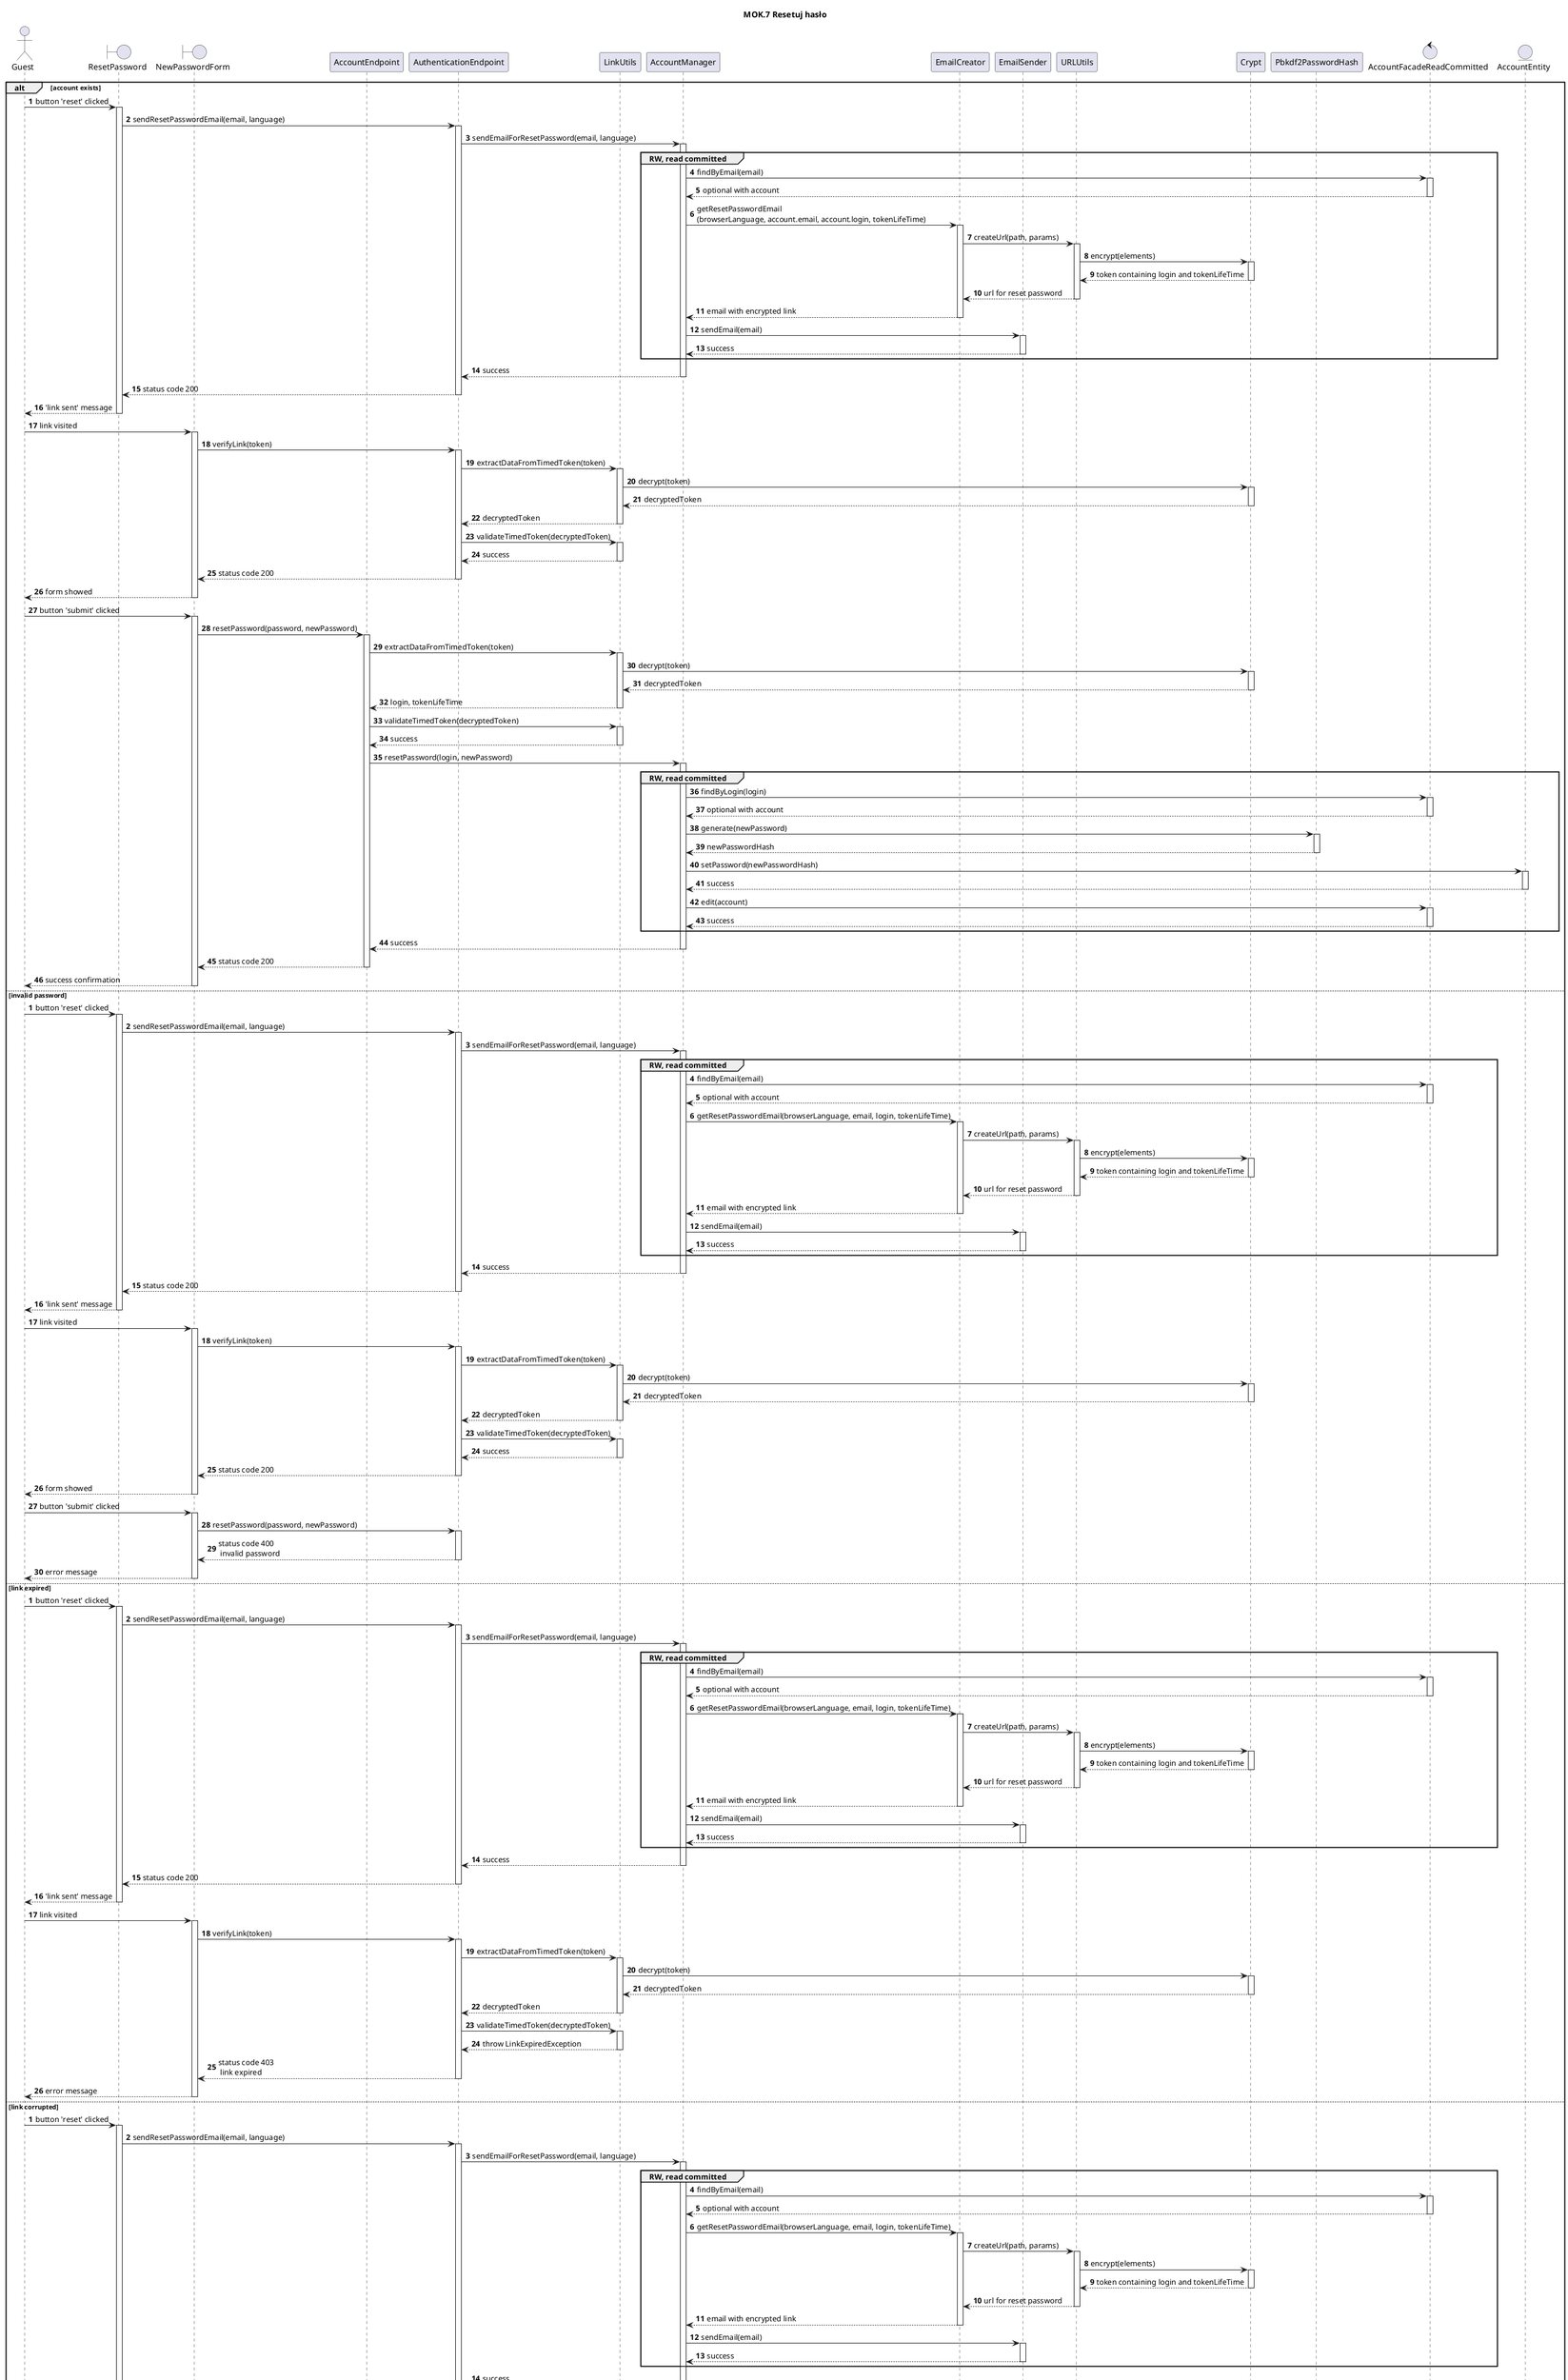 @startuml

title
MOK.7 Resetuj hasło
end title

autoactivate on
actor Guest
boundary ResetPassword
boundary NewPasswordForm
participant AccountEndpoint
participant AuthenticationEndpoint
participant LinkUtils
participant AccountManager
participant EmailCreator
participant EmailSender
participant URLUtils
participant Crypt
participant Pbkdf2PasswordHash
control AccountFacadeReadCommitted
entity AccountEntity
alt account exists
autonumber
    Guest -> ResetPassword: button 'reset' clicked
        ResetPassword -> AuthenticationEndpoint: sendResetPasswordEmail(email, language)
                AuthenticationEndpoint -> AccountManager: sendEmailForResetPassword(email, language)
                    group RW, read committed
                    AccountManager -> AccountFacadeReadCommitted: findByEmail(email)
                    return optional with account
                    AccountManager -> EmailCreator: getResetPasswordEmail\n(browserLanguage, account.email, account.login, tokenLifeTime)
                        EmailCreator -> URLUtils: createUrl(path, params)
                            URLUtils -> Crypt: encrypt(elements)
                            return token containing login and tokenLifeTime
                        return url for reset password
                    return email with encrypted link
                    AccountManager -> EmailSender: sendEmail(email)
                    return success
                    end
                return success
        return status code 200
    return 'link sent' message
    Guest -> NewPasswordForm: link visited
        NewPasswordForm -> AuthenticationEndpoint : verifyLink(token)
            AuthenticationEndpoint -> LinkUtils: extractDataFromTimedToken(token)
                LinkUtils -> Crypt: decrypt(token)
                return decryptedToken
            return decryptedToken
             AuthenticationEndpoint -> LinkUtils: validateTimedToken(decryptedToken)
             return success
        return status code 200
    return form showed
    Guest -> NewPasswordForm: button 'submit' clicked
        NewPasswordForm -> AccountEndpoint: resetPassword(password, newPassword)
        AccountEndpoint -> LinkUtils: extractDataFromTimedToken(token)
            LinkUtils -> Crypt: decrypt(token)
            return decryptedToken
        return login, tokenLifeTime
        AccountEndpoint -> LinkUtils: validateTimedToken(decryptedToken)
        return success
        AccountEndpoint -> AccountManager: resetPassword(login, newPassword)
            group RW, read committed
            AccountManager -> AccountFacadeReadCommitted: findByLogin(login)
            return optional with account
            AccountManager -> Pbkdf2PasswordHash: generate(newPassword)
            return newPasswordHash
            AccountManager -> AccountEntity: setPassword(newPasswordHash)
            return success
            AccountManager -> AccountFacadeReadCommitted: edit(account)
            return success
            end
        return success
        return status code 200
    return success confirmation
else invalid password
autonumber
    Guest -> ResetPassword: button 'reset' clicked
        ResetPassword -> AuthenticationEndpoint: sendResetPasswordEmail(email, language)
                AuthenticationEndpoint -> AccountManager: sendEmailForResetPassword(email, language)
                    group RW, read committed
                    AccountManager -> AccountFacadeReadCommitted: findByEmail(email)
                    return optional with account
                    AccountManager -> EmailCreator: getResetPasswordEmail(browserLanguage, email, login, tokenLifeTime)
                        EmailCreator -> URLUtils: createUrl(path, params)
                            URLUtils -> Crypt: encrypt(elements)
                            return token containing login and tokenLifeTime
                        return url for reset password
                    return email with encrypted link
                    AccountManager -> EmailSender: sendEmail(email)
                    return success
                    end
                return success
        return status code 200
    return 'link sent' message
    Guest -> NewPasswordForm: link visited
        NewPasswordForm -> AuthenticationEndpoint : verifyLink(token)
            AuthenticationEndpoint -> LinkUtils: extractDataFromTimedToken(token)
                LinkUtils -> Crypt: decrypt(token)
                return decryptedToken
            return decryptedToken
             AuthenticationEndpoint -> LinkUtils: validateTimedToken(decryptedToken)
             return success
        return status code 200
    return form showed
    Guest -> NewPasswordForm: button 'submit' clicked
        NewPasswordForm -> AuthenticationEndpoint: resetPassword(password, newPassword)
        return status code 400\n invalid password
    return error message
else link expired
autonumber
    Guest -> ResetPassword: button 'reset' clicked
        ResetPassword -> AuthenticationEndpoint: sendResetPasswordEmail(email, language)
                AuthenticationEndpoint -> AccountManager: sendEmailForResetPassword(email, language)
                    group RW, read committed
                    AccountManager -> AccountFacadeReadCommitted: findByEmail(email)
                    return optional with account
                    AccountManager -> EmailCreator: getResetPasswordEmail(browserLanguage, email, login, tokenLifeTime)
                        EmailCreator -> URLUtils: createUrl(path, params)
                            URLUtils -> Crypt: encrypt(elements)
                            return token containing login and tokenLifeTime
                        return url for reset password
                    return email with encrypted link
                    AccountManager -> EmailSender: sendEmail(email)
                    return success
                    end
                return success
        return status code 200
    return 'link sent' message
    Guest -> NewPasswordForm: link visited
        NewPasswordForm -> AuthenticationEndpoint : verifyLink(token)
            AuthenticationEndpoint -> LinkUtils: extractDataFromTimedToken(token)
                LinkUtils -> Crypt: decrypt(token)
                return decryptedToken
            return decryptedToken
            AuthenticationEndpoint -> LinkUtils: validateTimedToken(decryptedToken)
            return throw LinkExpiredException
        return status code 403\n link expired
    return error message
else link corrupted
    autonumber
    Guest -> ResetPassword: button 'reset' clicked
        ResetPassword -> AuthenticationEndpoint: sendResetPasswordEmail(email, language)
                AuthenticationEndpoint -> AccountManager: sendEmailForResetPassword(email, language)
                    group RW, read committed
                    AccountManager -> AccountFacadeReadCommitted: findByEmail(email)
                    return optional with account
                    AccountManager -> EmailCreator: getResetPasswordEmail(browserLanguage, email, login, tokenLifeTime)
                        EmailCreator -> URLUtils: createUrl(path, params)
                            URLUtils -> Crypt: encrypt(elements)
                            return token containing login and tokenLifeTime
                        return url for reset password
                    return email with encrypted link
                    AccountManager -> EmailSender: sendEmail(email)
                    return success
                    end
                return success
        return status code 200
    return 'link sent' message
    Guest -> NewPasswordForm: link visited
        NewPasswordForm -> AuthenticationEndpoint : verifyLink(token)
            AuthenticationEndpoint -> LinkUtils: extractDataFromTimedToken(token)
                LinkUtils -> Crypt: decrypt(token)
                return decryptedToken
            return decryptedToken
            AuthenticationEndpoint -> LinkUtils: validateTimedToken(decryptedToken)
            return throw LinkCorruptedException
            return status code 403\nlink corrupted
        return error message
else account does not exist
autonumber
     Guest -> ResetPassword: button 'reset' clicked
        ResetPassword -> AuthenticationEndpoint: sendResetPasswordEmail(email, language)
                AuthenticationEndpoint -> AccountManager: sendEmailForResetPassword(email, language)
                    group RW, read committed
                    AccountManager -> AccountFacadeReadCommitted: findByEmail(email)
                    return empty optional
                    end
                return account does not exist
        return status code 200
     return 'link sent' message

end

@enduml